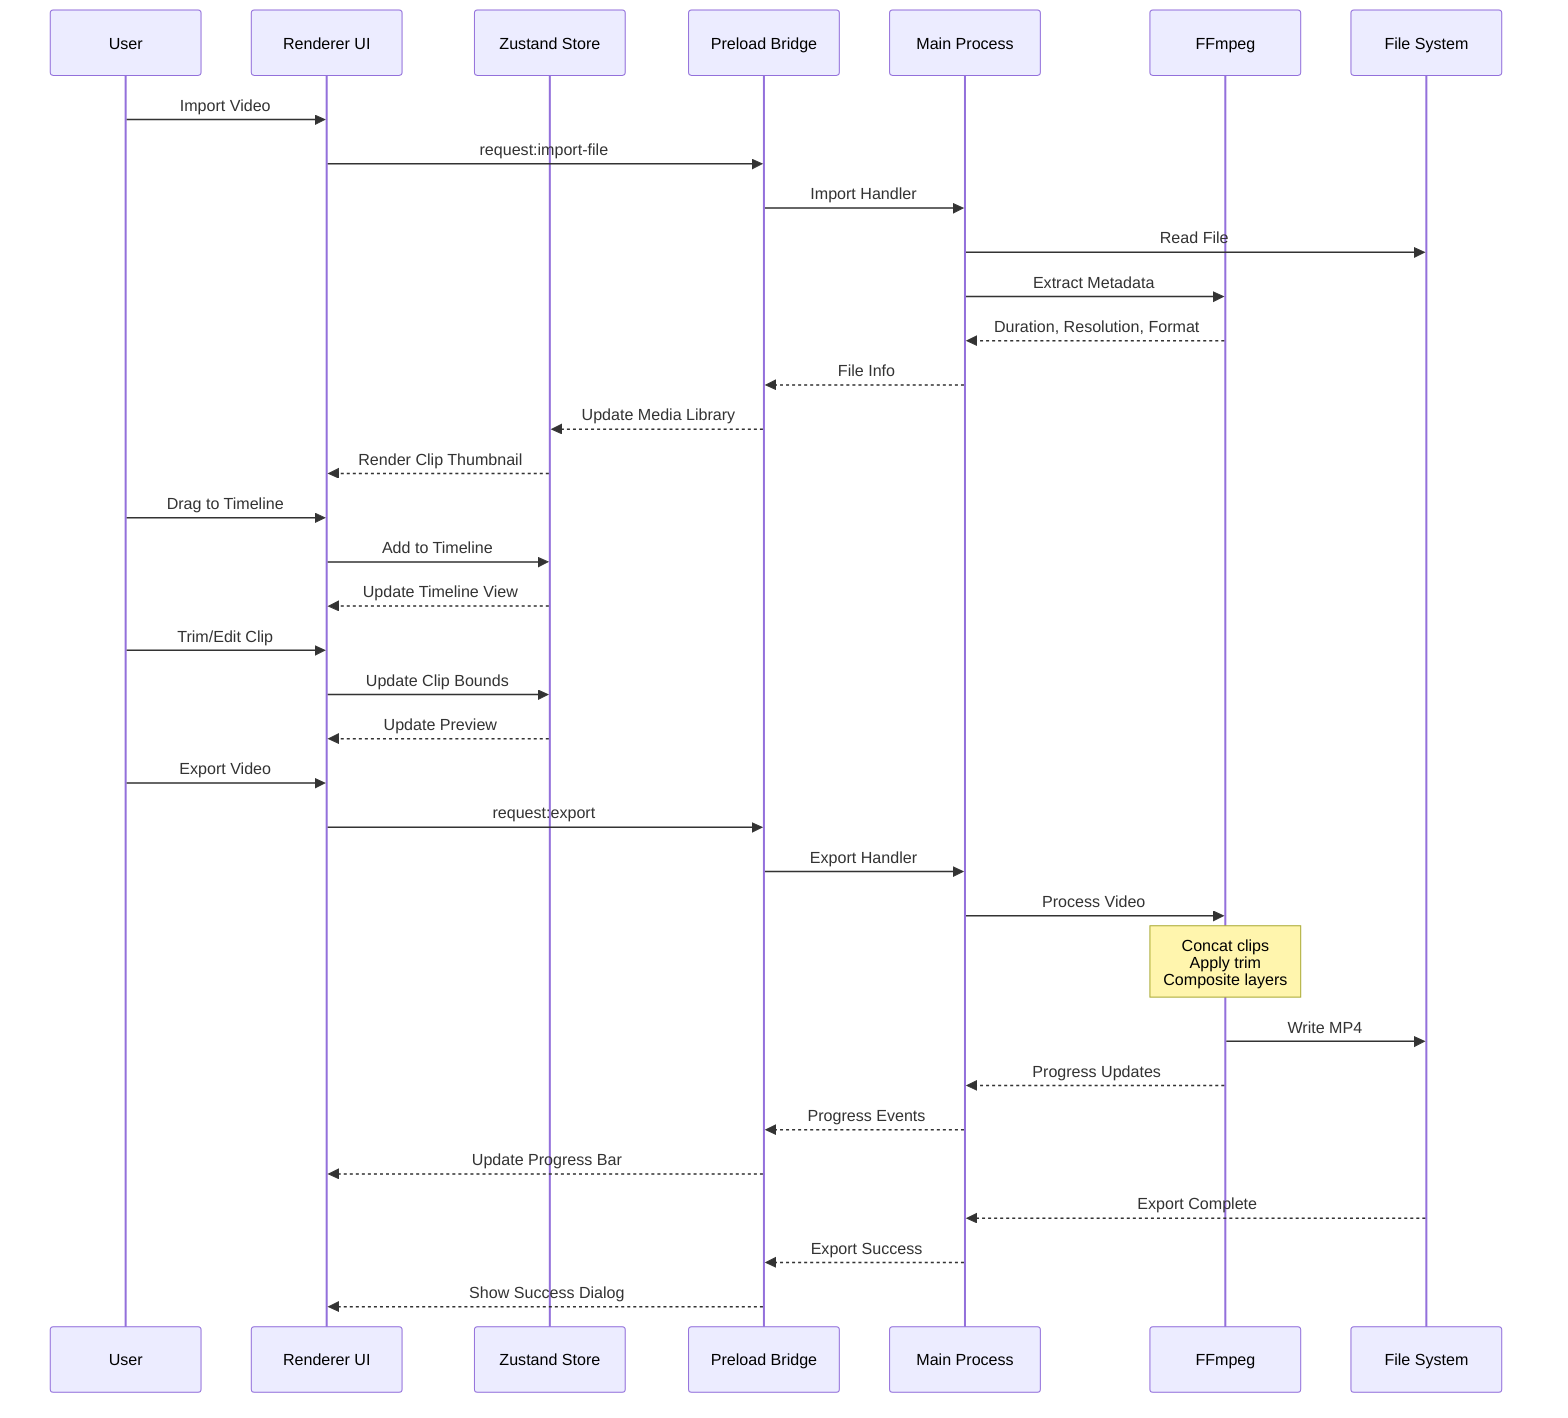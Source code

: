 sequenceDiagram
    participant User
    participant UI as Renderer UI
    participant Store as Zustand Store
    participant IPC as Preload Bridge
    participant Main as Main Process
    participant FFmpeg
    participant FS as File System
    
    User->>UI: Import Video
    UI->>IPC: request:import-file
    IPC->>Main: Import Handler
    Main->>FS: Read File
    Main->>FFmpeg: Extract Metadata
    FFmpeg-->>Main: Duration, Resolution, Format
    Main-->>IPC: File Info
    IPC-->>Store: Update Media Library
    Store-->>UI: Render Clip Thumbnail
    
    User->>UI: Drag to Timeline
    UI->>Store: Add to Timeline
    Store-->>UI: Update Timeline View
    
    User->>UI: Trim/Edit Clip
    UI->>Store: Update Clip Bounds
    Store-->>UI: Update Preview
    
    User->>UI: Export Video
    UI->>IPC: request:export
    IPC->>Main: Export Handler
    Main->>FFmpeg: Process Video
    Note over FFmpeg: Concat clips<br/>Apply trim<br/>Composite layers
    FFmpeg->>FS: Write MP4
    FFmpeg-->>Main: Progress Updates
    Main-->>IPC: Progress Events
    IPC-->>UI: Update Progress Bar
    FS-->>Main: Export Complete
    Main-->>IPC: Export Success
    IPC-->>UI: Show Success Dialog